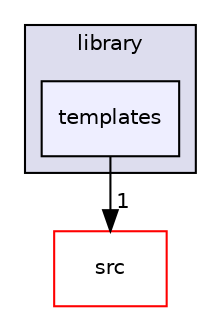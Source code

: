 digraph "C:/microchip/harmony3/gfx/middleware/legato/library/templates" {
  compound=true
  node [ fontsize="10", fontname="Helvetica"];
  edge [ labelfontsize="10", labelfontname="Helvetica"];
  subgraph clusterdir_e4a29d7a346fd77a9e794f22f754dab6 {
    graph [ bgcolor="#ddddee", pencolor="black", label="library" fontname="Helvetica", fontsize="10", URL="dir_e4a29d7a346fd77a9e794f22f754dab6.html"]
  dir_0953c38ed338548d562490147e6a16dc [shape=box, label="templates", style="filled", fillcolor="#eeeeff", pencolor="black", URL="dir_0953c38ed338548d562490147e6a16dc.html"];
  }
  dir_adde1508f32a4a310fdcd2f341a8443f [shape=box label="src" fillcolor="white" style="filled" color="red" URL="dir_adde1508f32a4a310fdcd2f341a8443f.html"];
  dir_0953c38ed338548d562490147e6a16dc->dir_adde1508f32a4a310fdcd2f341a8443f [headlabel="1", labeldistance=1.5 headhref="dir_000119_000073.html"];
}
